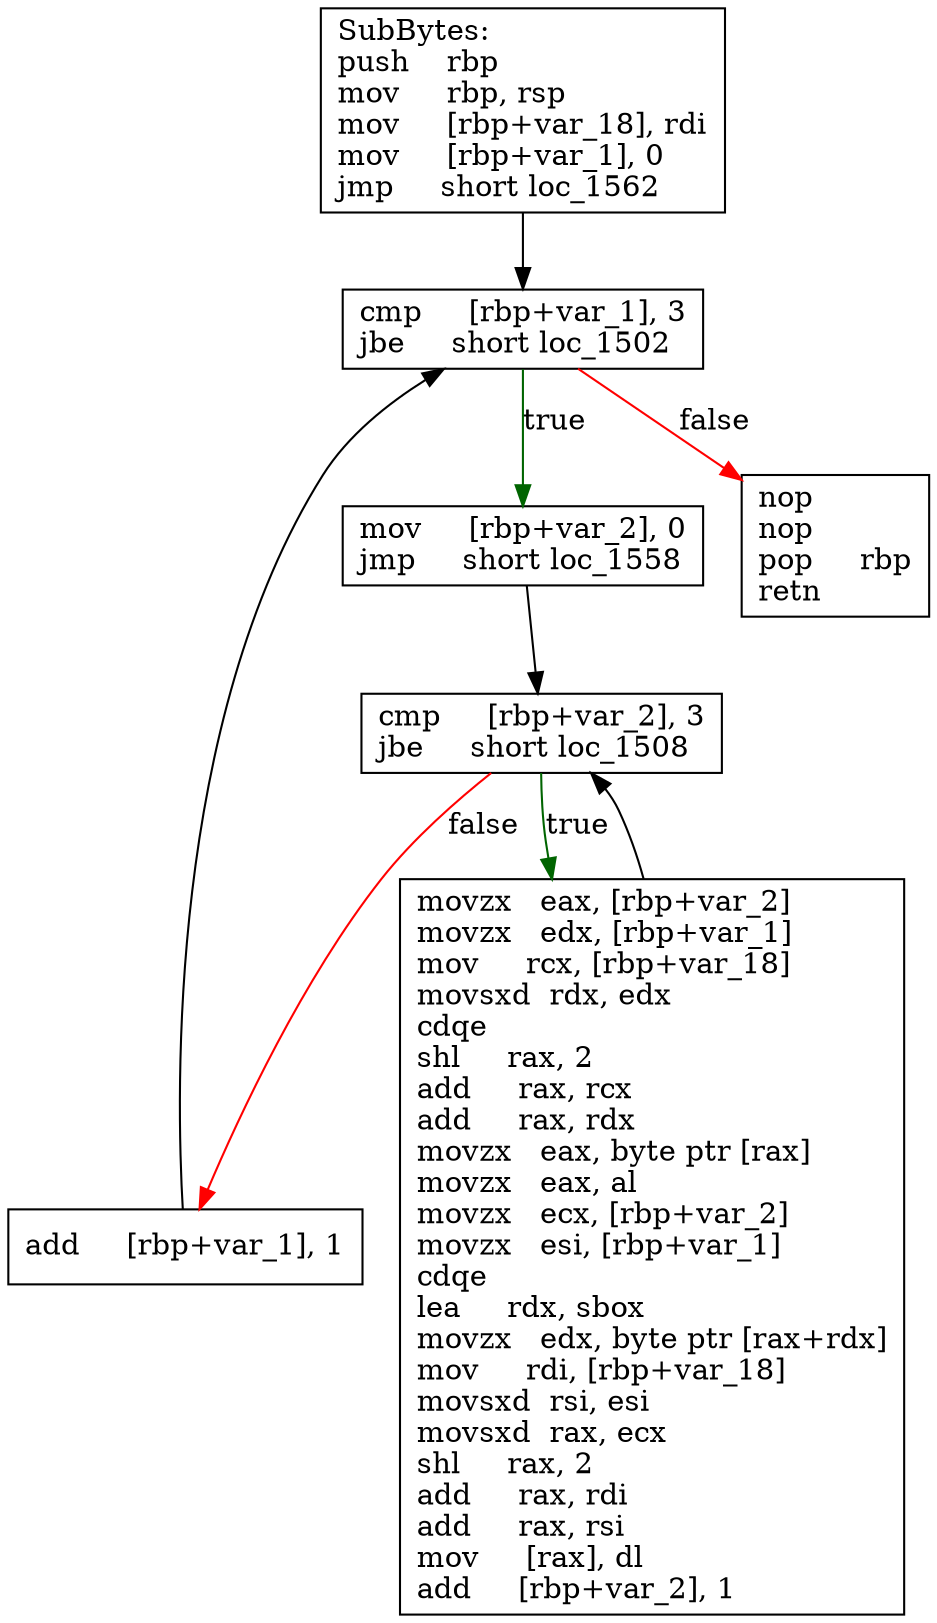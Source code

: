 digraph "SubBytes" {
	graph [
	];
	node [
		shape = "box"
	];
	edge [
	];
	"0" [
		label = "SubBytes:\lpush    rbp\lmov     rbp, rsp\lmov     [rbp+var_18], rdi\lmov     [rbp+var_1], 0\ljmp     short loc_1562\l"
	];
	"1" [
		label = "mov     [rbp+var_2], 0\ljmp     short loc_1558\l"
	];
	"2" [
		label = "movzx   eax, [rbp+var_2]\lmovzx   edx, [rbp+var_1]\lmov     rcx, [rbp+var_18]\lmovsxd  rdx, edx\lcdqe\lshl     rax, 2\ladd     rax, rcx\ladd     rax, rdx\lmovzx   eax, byte ptr [rax]\lmovzx   eax, al\lmovzx   ecx, [rbp+var_2]\lmovzx   esi, [rbp+var_1]\lcdqe\llea     rdx, sbox\lmovzx   edx, byte ptr [rax+rdx]\lmov     rdi, [rbp+var_18]\lmovsxd  rsi, esi\lmovsxd  rax, ecx\lshl     rax, 2\ladd     rax, rdi\ladd     rax, rsi\lmov     [rax], dl\ladd     [rbp+var_2], 1\l"
	];
	"3" [
		label = "cmp     [rbp+var_2], 3\ljbe     short loc_1508\l"
	];
	"4" [
		label = "add     [rbp+var_1], 1\l"
	];
	"5" [
		label = "cmp     [rbp+var_1], 3\ljbe     short loc_1502\l"
	];
	"6" [
		label = "nop\lnop\lpop     rbp\lretn\l"
	];
// node 0
	"0" -> "5" [ ];
// node 1
	"1" -> "3" [ ];
// node 2
	"2" -> "3" [ ];
// node 3
	"3" -> "2" [ label = "true", color = darkgreen ];
	"3" -> "4" [ label = "false", color = red ];
// node 4
	"4" -> "5" [ ];
// node 5
	"5" -> "1" [ label = "true", color = darkgreen ];
	"5" -> "6" [ label = "false", color = red ];
// node 6
}

